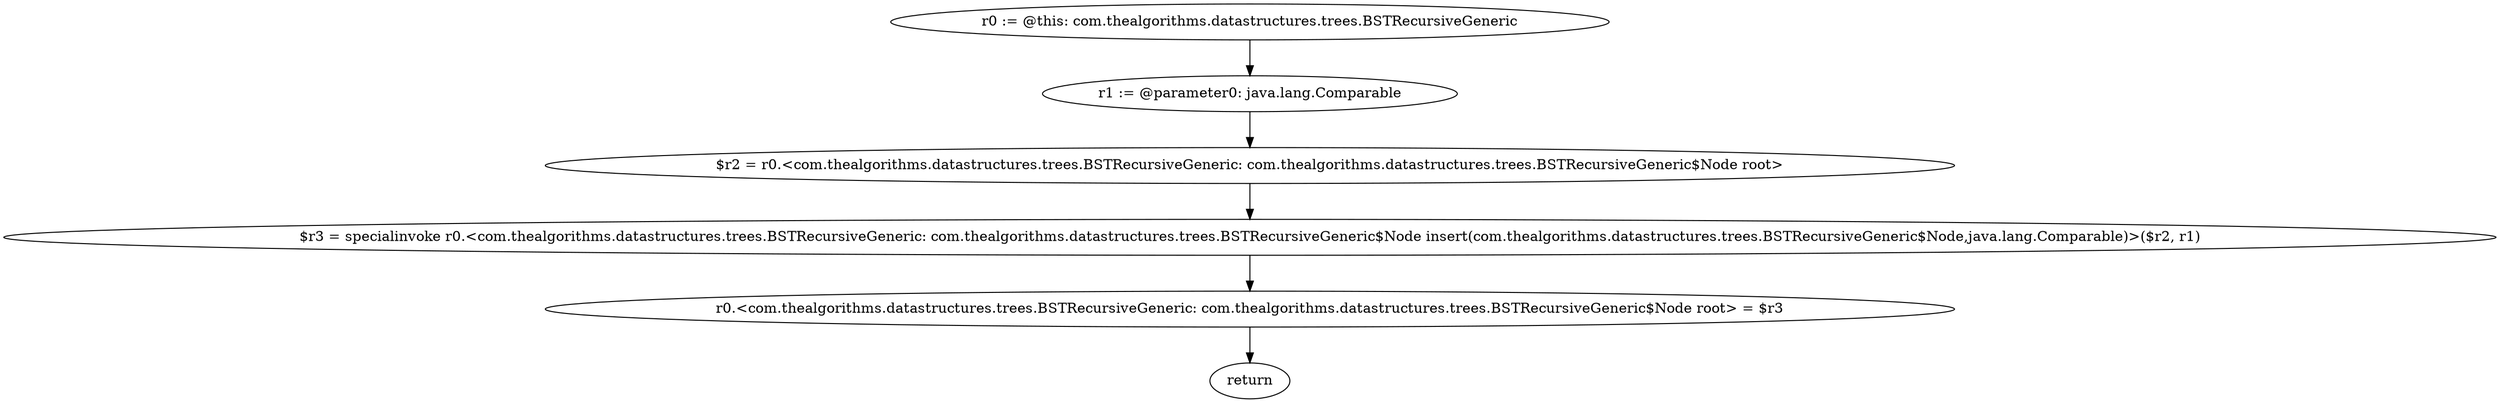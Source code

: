 digraph "unitGraph" {
    "r0 := @this: com.thealgorithms.datastructures.trees.BSTRecursiveGeneric"
    "r1 := @parameter0: java.lang.Comparable"
    "$r2 = r0.<com.thealgorithms.datastructures.trees.BSTRecursiveGeneric: com.thealgorithms.datastructures.trees.BSTRecursiveGeneric$Node root>"
    "$r3 = specialinvoke r0.<com.thealgorithms.datastructures.trees.BSTRecursiveGeneric: com.thealgorithms.datastructures.trees.BSTRecursiveGeneric$Node insert(com.thealgorithms.datastructures.trees.BSTRecursiveGeneric$Node,java.lang.Comparable)>($r2, r1)"
    "r0.<com.thealgorithms.datastructures.trees.BSTRecursiveGeneric: com.thealgorithms.datastructures.trees.BSTRecursiveGeneric$Node root> = $r3"
    "return"
    "r0 := @this: com.thealgorithms.datastructures.trees.BSTRecursiveGeneric"->"r1 := @parameter0: java.lang.Comparable";
    "r1 := @parameter0: java.lang.Comparable"->"$r2 = r0.<com.thealgorithms.datastructures.trees.BSTRecursiveGeneric: com.thealgorithms.datastructures.trees.BSTRecursiveGeneric$Node root>";
    "$r2 = r0.<com.thealgorithms.datastructures.trees.BSTRecursiveGeneric: com.thealgorithms.datastructures.trees.BSTRecursiveGeneric$Node root>"->"$r3 = specialinvoke r0.<com.thealgorithms.datastructures.trees.BSTRecursiveGeneric: com.thealgorithms.datastructures.trees.BSTRecursiveGeneric$Node insert(com.thealgorithms.datastructures.trees.BSTRecursiveGeneric$Node,java.lang.Comparable)>($r2, r1)";
    "$r3 = specialinvoke r0.<com.thealgorithms.datastructures.trees.BSTRecursiveGeneric: com.thealgorithms.datastructures.trees.BSTRecursiveGeneric$Node insert(com.thealgorithms.datastructures.trees.BSTRecursiveGeneric$Node,java.lang.Comparable)>($r2, r1)"->"r0.<com.thealgorithms.datastructures.trees.BSTRecursiveGeneric: com.thealgorithms.datastructures.trees.BSTRecursiveGeneric$Node root> = $r3";
    "r0.<com.thealgorithms.datastructures.trees.BSTRecursiveGeneric: com.thealgorithms.datastructures.trees.BSTRecursiveGeneric$Node root> = $r3"->"return";
}
